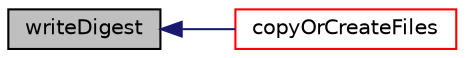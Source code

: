 digraph "writeDigest"
{
  bgcolor="transparent";
  edge [fontname="Helvetica",fontsize="10",labelfontname="Helvetica",labelfontsize="10"];
  node [fontname="Helvetica",fontsize="10",shape=record];
  rankdir="LR";
  Node1 [label="writeDigest",height=0.2,width=0.4,color="black", fillcolor="grey75", style="filled", fontcolor="black"];
  Node1 -> Node2 [dir="back",color="midnightblue",fontsize="10",style="solid",fontname="Helvetica"];
  Node2 [label="copyOrCreateFiles",height=0.2,width=0.4,color="red",URL="$a00606.html#aafdce80d9c7bfe4288158f3804c5cd53",tooltip="Copy/create files prior to compilation. "];
}
